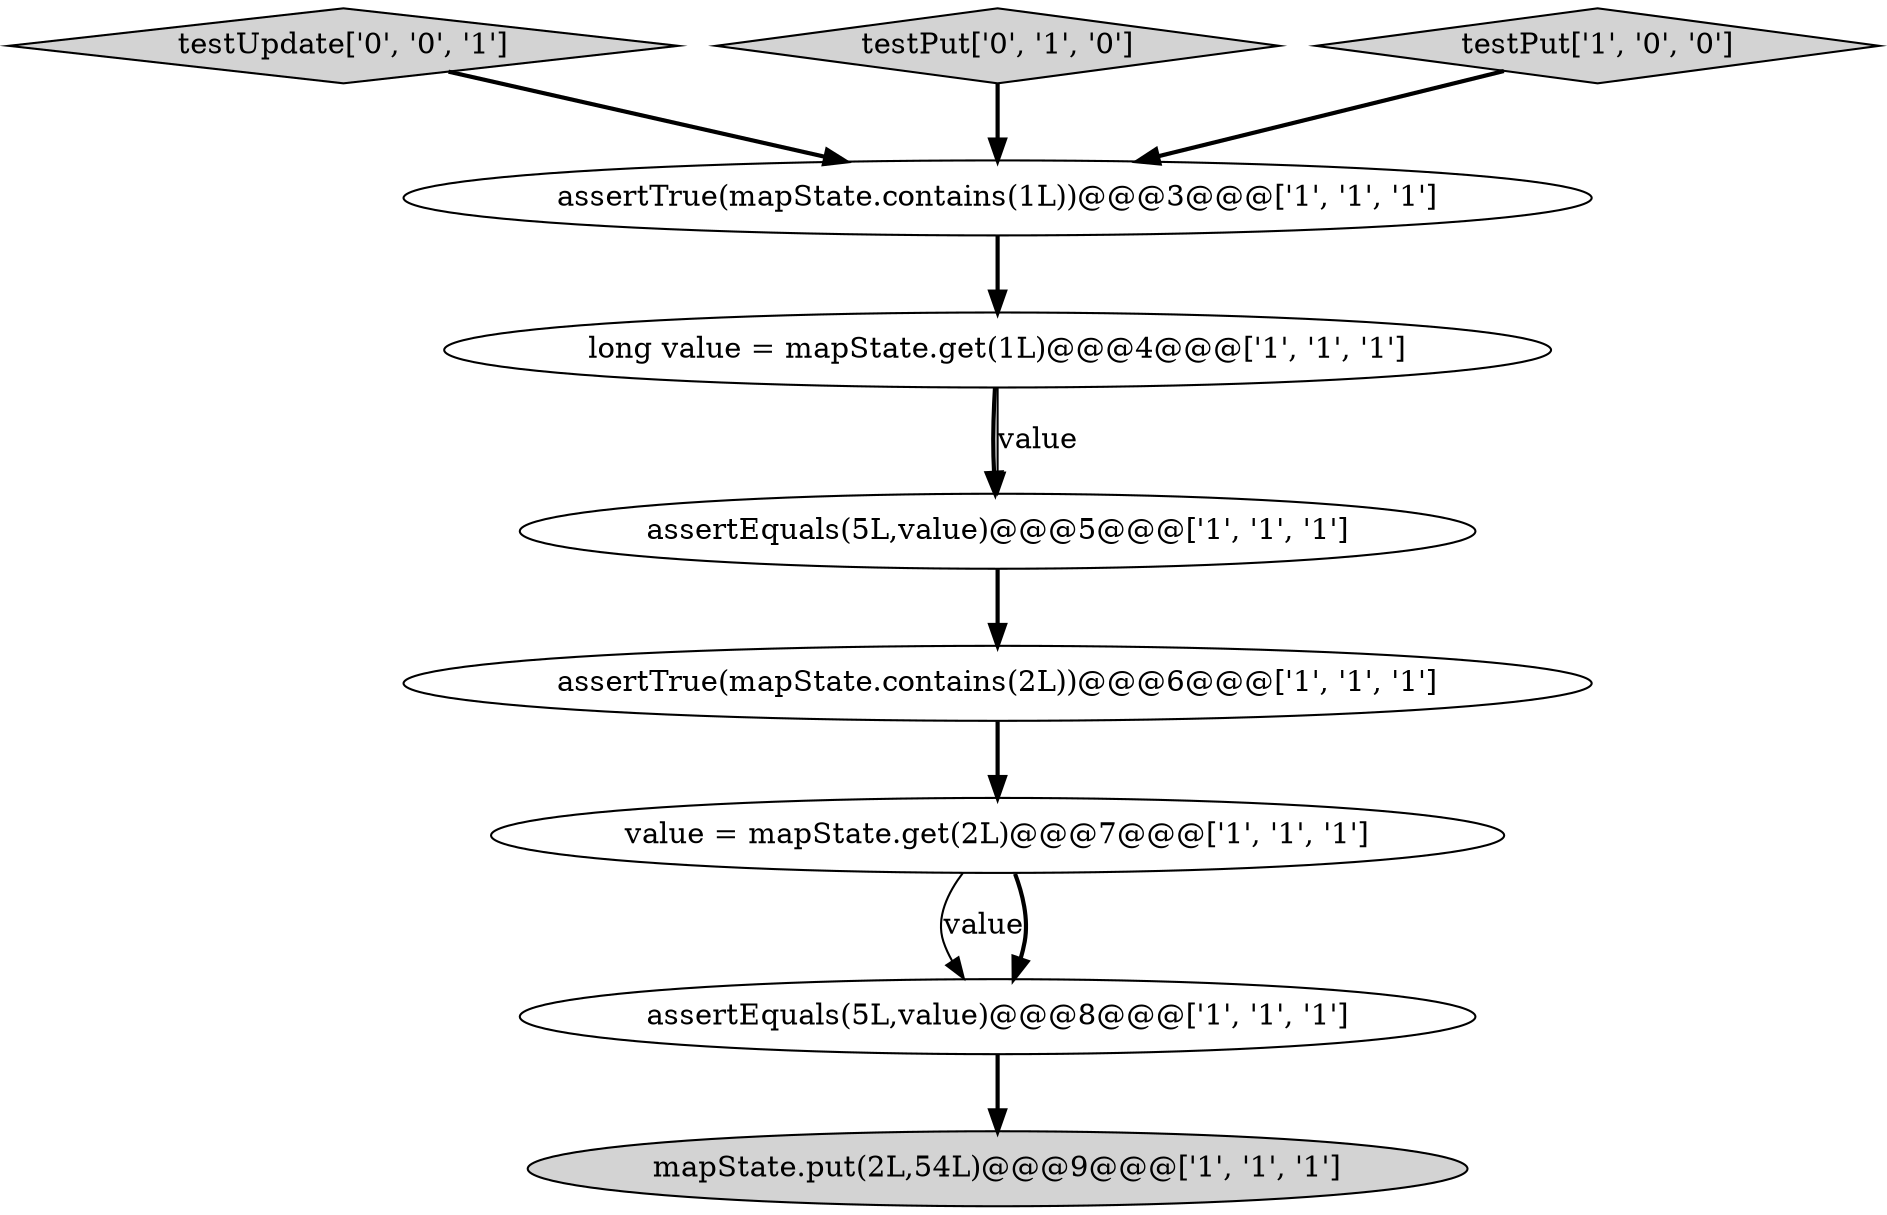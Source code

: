 digraph {
9 [style = filled, label = "testUpdate['0', '0', '1']", fillcolor = lightgray, shape = diamond image = "AAA0AAABBB3BBB"];
0 [style = filled, label = "value = mapState.get(2L)@@@7@@@['1', '1', '1']", fillcolor = white, shape = ellipse image = "AAA0AAABBB1BBB"];
6 [style = filled, label = "assertTrue(mapState.contains(2L))@@@6@@@['1', '1', '1']", fillcolor = white, shape = ellipse image = "AAA0AAABBB1BBB"];
8 [style = filled, label = "testPut['0', '1', '0']", fillcolor = lightgray, shape = diamond image = "AAA0AAABBB2BBB"];
7 [style = filled, label = "assertEquals(5L,value)@@@8@@@['1', '1', '1']", fillcolor = white, shape = ellipse image = "AAA0AAABBB1BBB"];
3 [style = filled, label = "mapState.put(2L,54L)@@@9@@@['1', '1', '1']", fillcolor = lightgray, shape = ellipse image = "AAA0AAABBB1BBB"];
4 [style = filled, label = "assertTrue(mapState.contains(1L))@@@3@@@['1', '1', '1']", fillcolor = white, shape = ellipse image = "AAA0AAABBB1BBB"];
2 [style = filled, label = "assertEquals(5L,value)@@@5@@@['1', '1', '1']", fillcolor = white, shape = ellipse image = "AAA0AAABBB1BBB"];
5 [style = filled, label = "long value = mapState.get(1L)@@@4@@@['1', '1', '1']", fillcolor = white, shape = ellipse image = "AAA0AAABBB1BBB"];
1 [style = filled, label = "testPut['1', '0', '0']", fillcolor = lightgray, shape = diamond image = "AAA0AAABBB1BBB"];
5->2 [style = bold, label=""];
1->4 [style = bold, label=""];
5->2 [style = solid, label="value"];
6->0 [style = bold, label=""];
8->4 [style = bold, label=""];
4->5 [style = bold, label=""];
2->6 [style = bold, label=""];
7->3 [style = bold, label=""];
9->4 [style = bold, label=""];
0->7 [style = solid, label="value"];
0->7 [style = bold, label=""];
}
